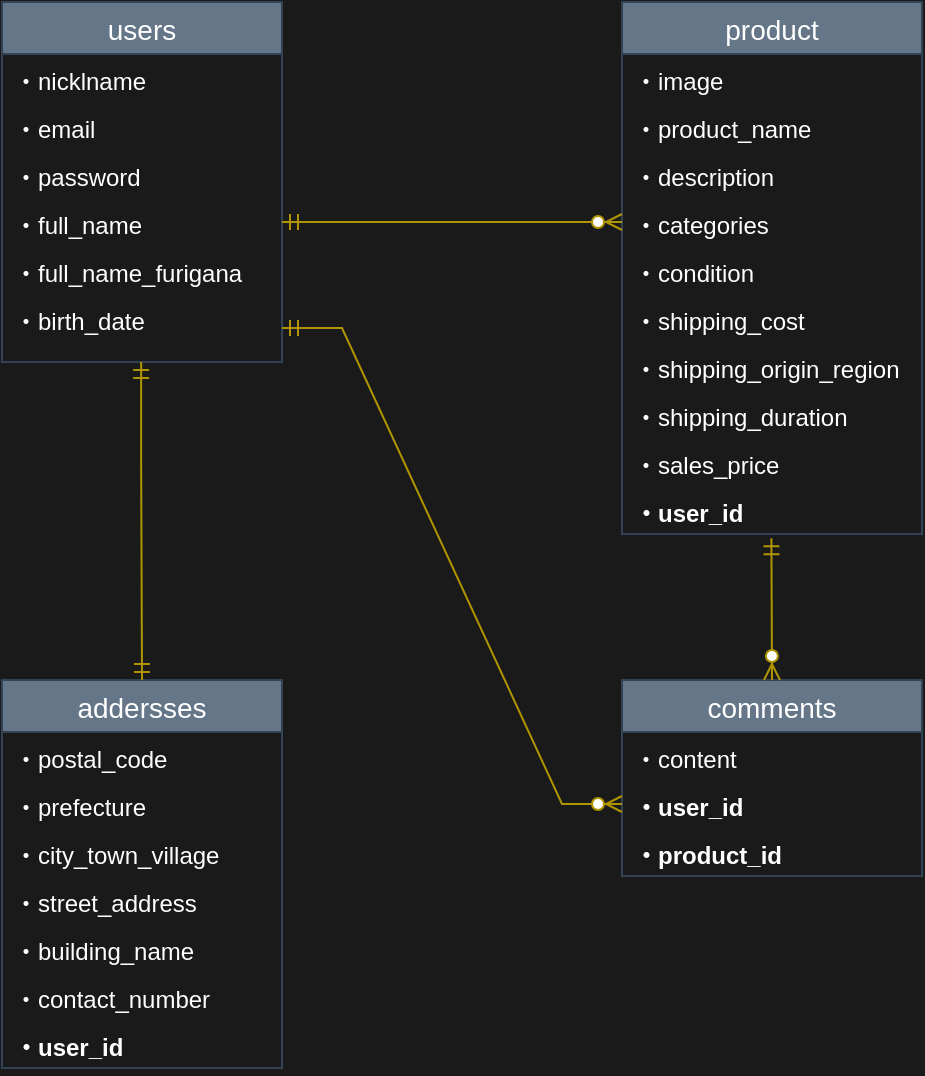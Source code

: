 <mxfile>
    <diagram id="UxOcIvzydderrYuQQbVV" name="ページ1">
        <mxGraphModel dx="1057" dy="677" grid="1" gridSize="10" guides="0" tooltips="1" connect="1" arrows="1" fold="1" page="1" pageScale="1" pageWidth="827" pageHeight="1169" background="#1A1A1A" math="0" shadow="0">
            <root>
                <mxCell id="0"/>
                <mxCell id="1" parent="0"/>
                <mxCell id="90jA6NsGdoDW6GEbfOCI-14" value="users" style="swimlane;fontStyle=0;childLayout=stackLayout;horizontal=1;startSize=26;horizontalStack=0;resizeParent=1;resizeParentMax=0;resizeLast=0;collapsible=1;marginBottom=0;align=center;fontSize=14;labelBackgroundColor=none;fillColor=#647687;strokeColor=#314354;fontColor=#ffffff;" vertex="1" parent="1">
                    <mxGeometry x="180" y="21" width="140" height="180" as="geometry"/>
                </mxCell>
                <mxCell id="90jA6NsGdoDW6GEbfOCI-28" value="・nicklname" style="text;strokeColor=none;fillColor=none;spacingLeft=4;spacingRight=4;overflow=hidden;rotatable=0;points=[[0,0.5],[1,0.5]];portConstraint=eastwest;fontSize=12;fontColor=#FFFFFF;" vertex="1" parent="90jA6NsGdoDW6GEbfOCI-14">
                    <mxGeometry y="26" width="140" height="24" as="geometry"/>
                </mxCell>
                <mxCell id="90jA6NsGdoDW6GEbfOCI-32" value="・email" style="text;strokeColor=none;fillColor=none;spacingLeft=4;spacingRight=4;overflow=hidden;rotatable=0;points=[[0,0.5],[1,0.5]];portConstraint=eastwest;fontSize=12;fontColor=#FFFFFF;" vertex="1" parent="90jA6NsGdoDW6GEbfOCI-14">
                    <mxGeometry y="50" width="140" height="24" as="geometry"/>
                </mxCell>
                <mxCell id="90jA6NsGdoDW6GEbfOCI-33" value="・password" style="text;strokeColor=none;fillColor=none;spacingLeft=4;spacingRight=4;overflow=hidden;rotatable=0;points=[[0,0.5],[1,0.5]];portConstraint=eastwest;fontSize=12;fontColor=#FFFFFF;" vertex="1" parent="90jA6NsGdoDW6GEbfOCI-14">
                    <mxGeometry y="74" width="140" height="24" as="geometry"/>
                </mxCell>
                <mxCell id="90jA6NsGdoDW6GEbfOCI-35" value="・full_name" style="text;strokeColor=none;fillColor=none;spacingLeft=4;spacingRight=4;overflow=hidden;rotatable=0;points=[[0,0.5],[1,0.5]];portConstraint=eastwest;fontSize=12;fontColor=#FFFFFF;" vertex="1" parent="90jA6NsGdoDW6GEbfOCI-14">
                    <mxGeometry y="98" width="140" height="24" as="geometry"/>
                </mxCell>
                <mxCell id="90jA6NsGdoDW6GEbfOCI-108" value="・full_name_furigana" style="text;strokeColor=none;fillColor=none;spacingLeft=4;spacingRight=4;overflow=hidden;rotatable=0;points=[[0,0.5],[1,0.5]];portConstraint=eastwest;fontSize=12;fontColor=#FFFFFF;" vertex="1" parent="90jA6NsGdoDW6GEbfOCI-14">
                    <mxGeometry y="122" width="140" height="24" as="geometry"/>
                </mxCell>
                <mxCell id="90jA6NsGdoDW6GEbfOCI-29" value="・birth_date" style="text;strokeColor=none;fillColor=none;spacingLeft=4;spacingRight=4;overflow=hidden;rotatable=0;points=[[0,0.5],[1,0.5]];portConstraint=eastwest;fontSize=12;fontColor=#FFFFFF;" vertex="1" parent="90jA6NsGdoDW6GEbfOCI-14">
                    <mxGeometry y="146" width="140" height="34" as="geometry"/>
                </mxCell>
                <mxCell id="90jA6NsGdoDW6GEbfOCI-43" value="product" style="swimlane;fontStyle=0;childLayout=stackLayout;horizontal=1;startSize=26;horizontalStack=0;resizeParent=1;resizeParentMax=0;resizeLast=0;collapsible=1;marginBottom=0;align=center;fontSize=14;labelBackgroundColor=none;fontColor=#ffffff;fillColor=#647687;strokeColor=#314354;" vertex="1" parent="1">
                    <mxGeometry x="490" y="21" width="150" height="266" as="geometry"/>
                </mxCell>
                <mxCell id="90jA6NsGdoDW6GEbfOCI-44" value="・image" style="text;strokeColor=none;fillColor=none;spacingLeft=4;spacingRight=4;overflow=hidden;rotatable=0;points=[[0,0.5],[1,0.5]];portConstraint=eastwest;fontSize=12;fontColor=#FFFFFF;" vertex="1" parent="90jA6NsGdoDW6GEbfOCI-43">
                    <mxGeometry y="26" width="150" height="24" as="geometry"/>
                </mxCell>
                <mxCell id="90jA6NsGdoDW6GEbfOCI-45" value="・product_name" style="text;strokeColor=none;fillColor=none;spacingLeft=4;spacingRight=4;overflow=hidden;rotatable=0;points=[[0,0.5],[1,0.5]];portConstraint=eastwest;fontSize=12;fontColor=#FFFFFF;" vertex="1" parent="90jA6NsGdoDW6GEbfOCI-43">
                    <mxGeometry y="50" width="150" height="24" as="geometry"/>
                </mxCell>
                <mxCell id="90jA6NsGdoDW6GEbfOCI-47" value="・description" style="text;strokeColor=none;fillColor=none;spacingLeft=4;spacingRight=4;overflow=hidden;rotatable=0;points=[[0,0.5],[1,0.5]];portConstraint=eastwest;fontSize=12;fontColor=#FFFFFF;" vertex="1" parent="90jA6NsGdoDW6GEbfOCI-43">
                    <mxGeometry y="74" width="150" height="24" as="geometry"/>
                </mxCell>
                <mxCell id="90jA6NsGdoDW6GEbfOCI-50" value="・categories" style="text;strokeColor=none;fillColor=none;spacingLeft=4;spacingRight=4;overflow=hidden;rotatable=0;points=[[0,0.5],[1,0.5]];portConstraint=eastwest;fontSize=12;fontColor=#FFFFFF;" vertex="1" parent="90jA6NsGdoDW6GEbfOCI-43">
                    <mxGeometry y="98" width="150" height="24" as="geometry"/>
                </mxCell>
                <mxCell id="90jA6NsGdoDW6GEbfOCI-51" value="・condition" style="text;strokeColor=none;fillColor=none;spacingLeft=4;spacingRight=4;overflow=hidden;rotatable=0;points=[[0,0.5],[1,0.5]];portConstraint=eastwest;fontSize=12;fontColor=#FFFFFF;" vertex="1" parent="90jA6NsGdoDW6GEbfOCI-43">
                    <mxGeometry y="122" width="150" height="24" as="geometry"/>
                </mxCell>
                <mxCell id="90jA6NsGdoDW6GEbfOCI-52" value="・shipping_cost" style="text;strokeColor=none;fillColor=none;spacingLeft=4;spacingRight=4;overflow=hidden;rotatable=0;points=[[0,0.5],[1,0.5]];portConstraint=eastwest;fontSize=12;fontColor=#FFFFFF;" vertex="1" parent="90jA6NsGdoDW6GEbfOCI-43">
                    <mxGeometry y="146" width="150" height="24" as="geometry"/>
                </mxCell>
                <mxCell id="90jA6NsGdoDW6GEbfOCI-53" value="・shipping_origin_region" style="text;strokeColor=none;fillColor=none;spacingLeft=4;spacingRight=4;overflow=hidden;rotatable=0;points=[[0,0.5],[1,0.5]];portConstraint=eastwest;fontSize=12;fontColor=#FFFFFF;" vertex="1" parent="90jA6NsGdoDW6GEbfOCI-43">
                    <mxGeometry y="170" width="150" height="24" as="geometry"/>
                </mxCell>
                <mxCell id="90jA6NsGdoDW6GEbfOCI-54" value="・shipping_duration" style="text;strokeColor=none;fillColor=none;spacingLeft=4;spacingRight=4;overflow=hidden;rotatable=0;points=[[0,0.5],[1,0.5]];portConstraint=eastwest;fontSize=12;fontStyle=0;fontColor=#FFFFFF;" vertex="1" parent="90jA6NsGdoDW6GEbfOCI-43">
                    <mxGeometry y="194" width="150" height="24" as="geometry"/>
                </mxCell>
                <mxCell id="90jA6NsGdoDW6GEbfOCI-129" value="・sales_price" style="text;strokeColor=none;fillColor=none;spacingLeft=4;spacingRight=4;overflow=hidden;rotatable=0;points=[[0,0.5],[1,0.5]];portConstraint=eastwest;fontSize=12;fontStyle=0;fontColor=#FFFFFF;" vertex="1" parent="90jA6NsGdoDW6GEbfOCI-43">
                    <mxGeometry y="218" width="150" height="24" as="geometry"/>
                </mxCell>
                <mxCell id="90jA6NsGdoDW6GEbfOCI-131" value="・user_id" style="text;strokeColor=none;fillColor=none;spacingLeft=4;spacingRight=4;overflow=hidden;rotatable=0;points=[[0,0.5],[1,0.5]];portConstraint=eastwest;fontSize=12;fontStyle=1;fontColor=#FFFFFF;" vertex="1" parent="90jA6NsGdoDW6GEbfOCI-43">
                    <mxGeometry y="242" width="150" height="24" as="geometry"/>
                </mxCell>
                <mxCell id="90jA6NsGdoDW6GEbfOCI-55" value="addersses" style="swimlane;fontStyle=0;childLayout=stackLayout;horizontal=1;startSize=26;horizontalStack=0;resizeParent=1;resizeParentMax=0;resizeLast=0;collapsible=1;marginBottom=0;align=center;fontSize=14;fontColor=#ffffff;labelBackgroundColor=none;fillColor=#647687;strokeColor=#314354;" vertex="1" parent="1">
                    <mxGeometry x="180" y="360" width="140" height="194" as="geometry"/>
                </mxCell>
                <mxCell id="90jA6NsGdoDW6GEbfOCI-56" value="・postal_code" style="text;strokeColor=none;fillColor=none;spacingLeft=4;spacingRight=4;overflow=hidden;rotatable=0;points=[[0,0.5],[1,0.5]];portConstraint=eastwest;fontSize=12;fontColor=#FFFFFF;" vertex="1" parent="90jA6NsGdoDW6GEbfOCI-55">
                    <mxGeometry y="26" width="140" height="24" as="geometry"/>
                </mxCell>
                <mxCell id="90jA6NsGdoDW6GEbfOCI-62" value="・prefecture" style="text;strokeColor=none;fillColor=none;spacingLeft=4;spacingRight=4;overflow=hidden;rotatable=0;points=[[0,0.5],[1,0.5]];portConstraint=eastwest;fontSize=12;fontColor=#FFFFFF;" vertex="1" parent="90jA6NsGdoDW6GEbfOCI-55">
                    <mxGeometry y="50" width="140" height="24" as="geometry"/>
                </mxCell>
                <mxCell id="90jA6NsGdoDW6GEbfOCI-72" value="・city_town_village" style="text;strokeColor=none;fillColor=none;spacingLeft=4;spacingRight=4;overflow=hidden;rotatable=0;points=[[0,0.5],[1,0.5]];portConstraint=eastwest;fontSize=12;fontColor=#FFFFFF;" vertex="1" parent="90jA6NsGdoDW6GEbfOCI-55">
                    <mxGeometry y="74" width="140" height="24" as="geometry"/>
                </mxCell>
                <mxCell id="90jA6NsGdoDW6GEbfOCI-73" value="・street_address" style="text;strokeColor=none;fillColor=none;spacingLeft=4;spacingRight=4;overflow=hidden;rotatable=0;points=[[0,0.5],[1,0.5]];portConstraint=eastwest;fontSize=12;fontColor=#FFFFFF;" vertex="1" parent="90jA6NsGdoDW6GEbfOCI-55">
                    <mxGeometry y="98" width="140" height="24" as="geometry"/>
                </mxCell>
                <mxCell id="90jA6NsGdoDW6GEbfOCI-74" value="・building_name" style="text;strokeColor=none;fillColor=none;spacingLeft=4;spacingRight=4;overflow=hidden;rotatable=0;points=[[0,0.5],[1,0.5]];portConstraint=eastwest;fontSize=12;fontColor=#FFFFFF;" vertex="1" parent="90jA6NsGdoDW6GEbfOCI-55">
                    <mxGeometry y="122" width="140" height="24" as="geometry"/>
                </mxCell>
                <mxCell id="90jA6NsGdoDW6GEbfOCI-63" value="・contact_number" style="text;strokeColor=none;fillColor=none;spacingLeft=4;spacingRight=4;overflow=hidden;rotatable=0;points=[[0,0.5],[1,0.5]];portConstraint=eastwest;fontSize=12;fontColor=#FFFFFF;" vertex="1" parent="90jA6NsGdoDW6GEbfOCI-55">
                    <mxGeometry y="146" width="140" height="24" as="geometry"/>
                </mxCell>
                <mxCell id="90jA6NsGdoDW6GEbfOCI-134" value="・user_id" style="text;strokeColor=none;fillColor=none;spacingLeft=4;spacingRight=4;overflow=hidden;rotatable=0;points=[[0,0.5],[1,0.5]];portConstraint=eastwest;fontSize=12;fontStyle=1;fontColor=#FFFFFF;" vertex="1" parent="90jA6NsGdoDW6GEbfOCI-55">
                    <mxGeometry y="170" width="140" height="24" as="geometry"/>
                </mxCell>
                <mxCell id="90jA6NsGdoDW6GEbfOCI-66" value="comments" style="swimlane;fontStyle=0;childLayout=stackLayout;horizontal=1;startSize=26;horizontalStack=0;resizeParent=1;resizeParentMax=0;resizeLast=0;collapsible=1;marginBottom=0;align=center;fontSize=14;fontColor=#ffffff;labelBackgroundColor=none;fillColor=#647687;strokeColor=#314354;" vertex="1" parent="1">
                    <mxGeometry x="490" y="360" width="150" height="98" as="geometry"/>
                </mxCell>
                <mxCell id="90jA6NsGdoDW6GEbfOCI-67" value="・content" style="text;strokeColor=none;fillColor=none;spacingLeft=4;spacingRight=4;overflow=hidden;rotatable=0;points=[[0,0.5],[1,0.5]];portConstraint=eastwest;fontSize=12;fontColor=#FFFFFF;" vertex="1" parent="90jA6NsGdoDW6GEbfOCI-66">
                    <mxGeometry y="26" width="150" height="24" as="geometry"/>
                </mxCell>
                <mxCell id="90jA6NsGdoDW6GEbfOCI-68" value="・user_id" style="text;strokeColor=none;fillColor=none;spacingLeft=4;spacingRight=4;overflow=hidden;rotatable=0;points=[[0,0.5],[1,0.5]];portConstraint=eastwest;fontSize=12;fontStyle=1;fontColor=#FFFFFF;" vertex="1" parent="90jA6NsGdoDW6GEbfOCI-66">
                    <mxGeometry y="50" width="150" height="24" as="geometry"/>
                </mxCell>
                <mxCell id="90jA6NsGdoDW6GEbfOCI-71" value="・product_id" style="text;strokeColor=none;fillColor=none;spacingLeft=4;spacingRight=4;overflow=hidden;rotatable=0;points=[[0,0.5],[1,0.5]];portConstraint=eastwest;fontSize=12;fontStyle=1;fontColor=#FFFFFF;" vertex="1" parent="90jA6NsGdoDW6GEbfOCI-66">
                    <mxGeometry y="74" width="150" height="24" as="geometry"/>
                </mxCell>
                <mxCell id="90jA6NsGdoDW6GEbfOCI-100" value="" style="edgeStyle=entityRelationEdgeStyle;fontSize=12;html=1;endArrow=ERzeroToMany;startArrow=ERmandOne;curved=1;exitX=1;exitY=0.5;exitDx=0;exitDy=0;entryX=0;entryY=0.5;entryDx=0;entryDy=0;fontColor=#FFFFFF;labelBorderColor=#FF8000;fillColor=#e3c800;strokeColor=#B09500;" edge="1" parent="1" source="90jA6NsGdoDW6GEbfOCI-35" target="90jA6NsGdoDW6GEbfOCI-50">
                    <mxGeometry width="100" height="100" relative="1" as="geometry">
                        <mxPoint x="310" y="166" as="sourcePoint"/>
                        <mxPoint x="540" y="210" as="targetPoint"/>
                    </mxGeometry>
                </mxCell>
                <mxCell id="90jA6NsGdoDW6GEbfOCI-101" value="" style="edgeStyle=entityRelationEdgeStyle;fontSize=12;html=1;endArrow=ERzeroToMany;startArrow=ERmandOne;entryX=0;entryY=0.5;entryDx=0;entryDy=0;rounded=0;exitX=1;exitY=0.5;exitDx=0;exitDy=0;fontColor=#FFFFFF;labelBorderColor=#FF8000;fillColor=#e3c800;strokeColor=#B09500;" edge="1" parent="1" source="90jA6NsGdoDW6GEbfOCI-29" target="90jA6NsGdoDW6GEbfOCI-68">
                    <mxGeometry width="100" height="100" relative="1" as="geometry">
                        <mxPoint x="350" y="200" as="sourcePoint"/>
                        <mxPoint x="490" y="220" as="targetPoint"/>
                    </mxGeometry>
                </mxCell>
                <mxCell id="90jA6NsGdoDW6GEbfOCI-135" value="" style="fontSize=12;html=1;endArrow=ERmandOne;startArrow=ERmandOne;rounded=0;entryX=0.5;entryY=0;entryDx=0;entryDy=0;fontColor=#FFFFFF;labelBorderColor=#FF8000;fillColor=#e3c800;strokeColor=#B09500;" edge="1" parent="1" target="90jA6NsGdoDW6GEbfOCI-55">
                    <mxGeometry width="100" height="100" relative="1" as="geometry">
                        <mxPoint x="249.57" y="201" as="sourcePoint"/>
                        <mxPoint x="249.57" y="291" as="targetPoint"/>
                        <Array as="points">
                            <mxPoint x="249.57" y="251"/>
                        </Array>
                    </mxGeometry>
                </mxCell>
                <mxCell id="90jA6NsGdoDW6GEbfOCI-136" value="" style="fontSize=12;html=1;endArrow=ERzeroToMany;startArrow=ERmandOne;rounded=0;entryX=0.5;entryY=0;entryDx=0;entryDy=0;exitX=0.498;exitY=1.087;exitDx=0;exitDy=0;exitPerimeter=0;fontColor=#FFFFFF;labelBorderColor=#FF8000;fillColor=#e3c800;strokeColor=#B09500;" edge="1" parent="1" source="90jA6NsGdoDW6GEbfOCI-131" target="90jA6NsGdoDW6GEbfOCI-66">
                    <mxGeometry width="100" height="100" relative="1" as="geometry">
                        <mxPoint x="565" y="320" as="sourcePoint"/>
                        <mxPoint x="565" y="360" as="targetPoint"/>
                    </mxGeometry>
                </mxCell>
            </root>
        </mxGraphModel>
    </diagram>
</mxfile>